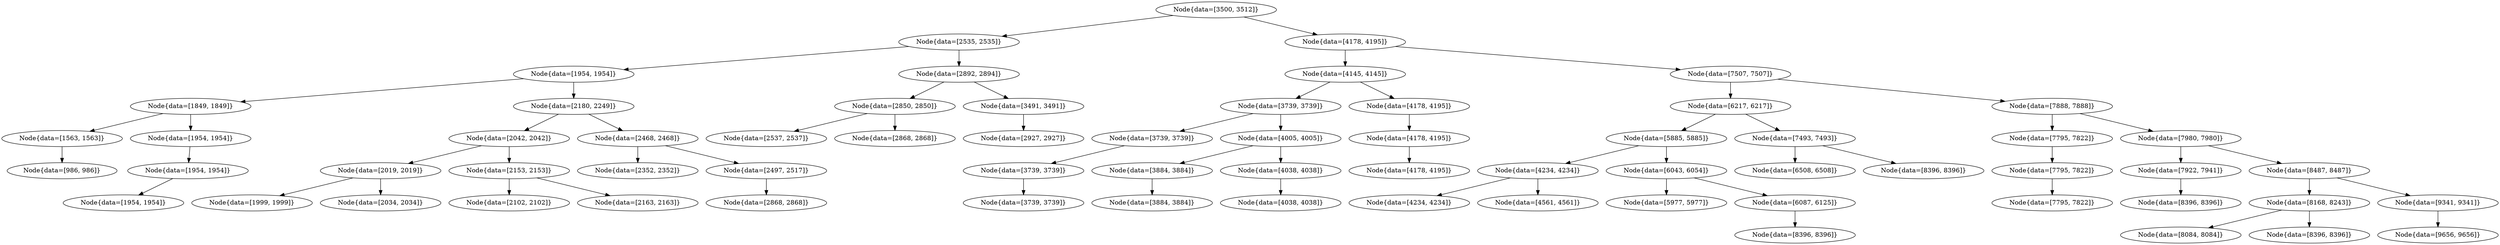 digraph G{
1715716468 [label="Node{data=[3500, 3512]}"]
1715716468 -> 1267287892
1267287892 [label="Node{data=[2535, 2535]}"]
1267287892 -> 1619516067
1619516067 [label="Node{data=[1954, 1954]}"]
1619516067 -> 1380643243
1380643243 [label="Node{data=[1849, 1849]}"]
1380643243 -> 721076983
721076983 [label="Node{data=[1563, 1563]}"]
721076983 -> 726176539
726176539 [label="Node{data=[986, 986]}"]
1380643243 -> 1967392275
1967392275 [label="Node{data=[1954, 1954]}"]
1967392275 -> 1879467705
1879467705 [label="Node{data=[1954, 1954]}"]
1879467705 -> 202895156
202895156 [label="Node{data=[1954, 1954]}"]
1619516067 -> 1671984614
1671984614 [label="Node{data=[2180, 2249]}"]
1671984614 -> 914985758
914985758 [label="Node{data=[2042, 2042]}"]
914985758 -> 1970866392
1970866392 [label="Node{data=[2019, 2019]}"]
1970866392 -> 1185167116
1185167116 [label="Node{data=[1999, 1999]}"]
1970866392 -> 1719893371
1719893371 [label="Node{data=[2034, 2034]}"]
914985758 -> 484967382
484967382 [label="Node{data=[2153, 2153]}"]
484967382 -> 569046875
569046875 [label="Node{data=[2102, 2102]}"]
484967382 -> 1183955005
1183955005 [label="Node{data=[2163, 2163]}"]
1671984614 -> 998538545
998538545 [label="Node{data=[2468, 2468]}"]
998538545 -> 1731084068
1731084068 [label="Node{data=[2352, 2352]}"]
998538545 -> 285756597
285756597 [label="Node{data=[2497, 2517]}"]
285756597 -> 1519603449
1519603449 [label="Node{data=[2868, 2868]}"]
1267287892 -> 1122422127
1122422127 [label="Node{data=[2892, 2894]}"]
1122422127 -> 1411849480
1411849480 [label="Node{data=[2850, 2850]}"]
1411849480 -> 119115485
119115485 [label="Node{data=[2537, 2537]}"]
1411849480 -> 1203633217
1203633217 [label="Node{data=[2868, 2868]}"]
1122422127 -> 868539500
868539500 [label="Node{data=[3491, 3491]}"]
868539500 -> 1608992833
1608992833 [label="Node{data=[2927, 2927]}"]
1715716468 -> 348346886
348346886 [label="Node{data=[4178, 4195]}"]
348346886 -> 1018487595
1018487595 [label="Node{data=[4145, 4145]}"]
1018487595 -> 696676205
696676205 [label="Node{data=[3739, 3739]}"]
696676205 -> 1288085340
1288085340 [label="Node{data=[3739, 3739]}"]
1288085340 -> 1113321384
1113321384 [label="Node{data=[3739, 3739]}"]
1113321384 -> 1508761971
1508761971 [label="Node{data=[3739, 3739]}"]
696676205 -> 1133117476
1133117476 [label="Node{data=[4005, 4005]}"]
1133117476 -> 1003375478
1003375478 [label="Node{data=[3884, 3884]}"]
1003375478 -> 653640968
653640968 [label="Node{data=[3884, 3884]}"]
1133117476 -> 279273180
279273180 [label="Node{data=[4038, 4038]}"]
279273180 -> 54388684
54388684 [label="Node{data=[4038, 4038]}"]
1018487595 -> 1256298790
1256298790 [label="Node{data=[4178, 4195]}"]
1256298790 -> 1119148279
1119148279 [label="Node{data=[4178, 4195]}"]
1119148279 -> 2019376579
2019376579 [label="Node{data=[4178, 4195]}"]
348346886 -> 338863747
338863747 [label="Node{data=[7507, 7507]}"]
338863747 -> 1390163338
1390163338 [label="Node{data=[6217, 6217]}"]
1390163338 -> 910896198
910896198 [label="Node{data=[5885, 5885]}"]
910896198 -> 669625449
669625449 [label="Node{data=[4234, 4234]}"]
669625449 -> 653131945
653131945 [label="Node{data=[4234, 4234]}"]
669625449 -> 355271067
355271067 [label="Node{data=[4561, 4561]}"]
910896198 -> 2062235236
2062235236 [label="Node{data=[6043, 6054]}"]
2062235236 -> 277563316
277563316 [label="Node{data=[5977, 5977]}"]
2062235236 -> 1186391620
1186391620 [label="Node{data=[6087, 6125]}"]
1186391620 -> 1005192912
1005192912 [label="Node{data=[8396, 8396]}"]
1390163338 -> 403791839
403791839 [label="Node{data=[7493, 7493]}"]
403791839 -> 1391267214
1391267214 [label="Node{data=[6508, 6508]}"]
403791839 -> 588793169
588793169 [label="Node{data=[8396, 8396]}"]
338863747 -> 1211046756
1211046756 [label="Node{data=[7888, 7888]}"]
1211046756 -> 1515342361
1515342361 [label="Node{data=[7795, 7822]}"]
1515342361 -> 1625931168
1625931168 [label="Node{data=[7795, 7822]}"]
1625931168 -> 20598305
20598305 [label="Node{data=[7795, 7822]}"]
1211046756 -> 830378329
830378329 [label="Node{data=[7980, 7980]}"]
830378329 -> 2041845741
2041845741 [label="Node{data=[7922, 7941]}"]
2041845741 -> 1419620806
1419620806 [label="Node{data=[8396, 8396]}"]
830378329 -> 126199346
126199346 [label="Node{data=[8487, 8487]}"]
126199346 -> 1119099842
1119099842 [label="Node{data=[8168, 8243]}"]
1119099842 -> 468084486
468084486 [label="Node{data=[8084, 8084]}"]
1119099842 -> 583857725
583857725 [label="Node{data=[8396, 8396]}"]
126199346 -> 148009056
148009056 [label="Node{data=[9341, 9341]}"]
148009056 -> 1784283315
1784283315 [label="Node{data=[9656, 9656]}"]
}